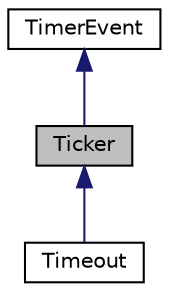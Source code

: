 digraph "Ticker"
{
 // LATEX_PDF_SIZE
  edge [fontname="Helvetica",fontsize="10",labelfontname="Helvetica",labelfontsize="10"];
  node [fontname="Helvetica",fontsize="10",shape=record];
  Node1 [label="Ticker",height=0.2,width=0.4,color="black", fillcolor="grey75", style="filled", fontcolor="black",tooltip=" "];
  Node2 -> Node1 [dir="back",color="midnightblue",fontsize="10",style="solid",fontname="Helvetica"];
  Node2 [label="TimerEvent",height=0.2,width=0.4,color="black", fillcolor="white", style="filled",URL="$classmbed_1_1_timer_event.html",tooltip=" "];
  Node1 -> Node3 [dir="back",color="midnightblue",fontsize="10",style="solid",fontname="Helvetica"];
  Node3 [label="Timeout",height=0.2,width=0.4,color="black", fillcolor="white", style="filled",URL="$classmbed_1_1_timeout.html",tooltip=" "];
}
